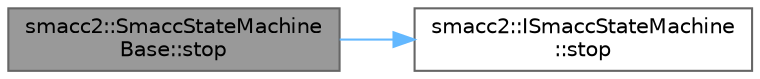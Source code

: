 digraph "smacc2::SmaccStateMachineBase::stop"
{
 // LATEX_PDF_SIZE
  bgcolor="transparent";
  edge [fontname=Helvetica,fontsize=10,labelfontname=Helvetica,labelfontsize=10];
  node [fontname=Helvetica,fontsize=10,shape=box,height=0.2,width=0.4];
  rankdir="LR";
  Node1 [label="smacc2::SmaccStateMachine\lBase::stop",height=0.2,width=0.4,color="gray40", fillcolor="grey60", style="filled", fontcolor="black",tooltip=" "];
  Node1 -> Node2 [color="steelblue1",style="solid"];
  Node2 [label="smacc2::ISmaccStateMachine\l::stop",height=0.2,width=0.4,color="grey40", fillcolor="white", style="filled",URL="$classsmacc2_1_1ISmaccStateMachine.html#ab253e0d55914857aa4529b13d3ac755c",tooltip=" "];
}
